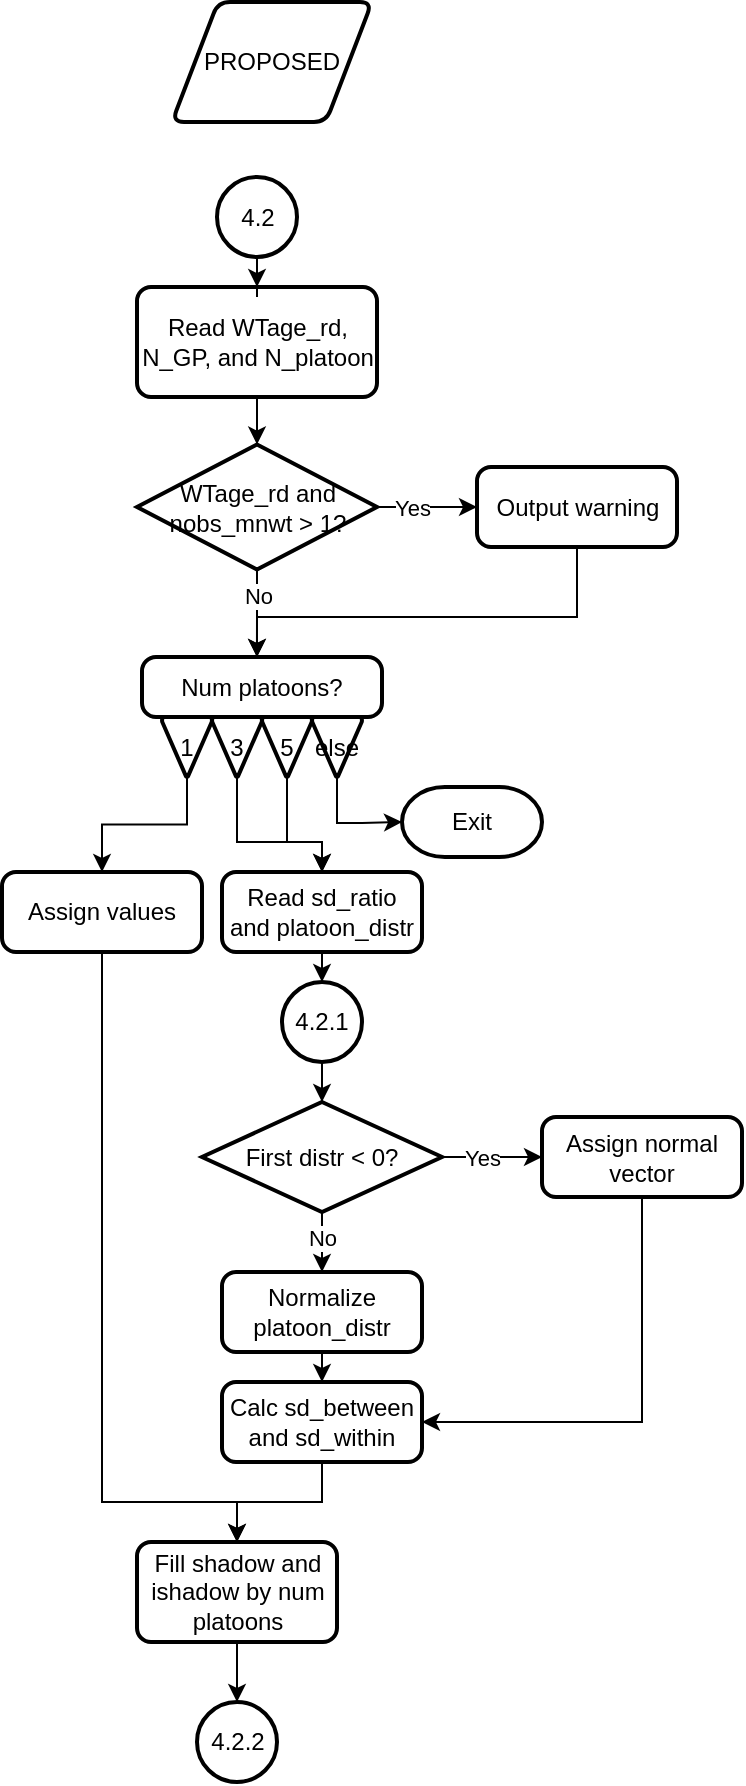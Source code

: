 <mxfile version="13.9.9" type="device"><diagram id="pMQ_ktxbFYmPSP1dJz-g" name="Page-1"><mxGraphModel dx="236" dy="666" grid="1" gridSize="10" guides="1" tooltips="1" connect="1" arrows="1" fold="1" page="1" pageScale="1" pageWidth="850" pageHeight="1100" math="0" shadow="0"><root><mxCell id="0"/><mxCell id="1" parent="0"/><mxCell id="Vbi4pslGeBAqd3L0RzVf-50" value="Exit" style="strokeWidth=2;html=1;shape=mxgraph.flowchart.terminator;whiteSpace=wrap;" parent="1" vertex="1"><mxGeometry x="1150" y="462.5" width="70" height="35" as="geometry"/></mxCell><mxCell id="Vbi4pslGeBAqd3L0RzVf-51" value="" style="group" parent="1" vertex="1" connectable="0"><mxGeometry x="1030" y="397.5" width="110" height="90" as="geometry"/></mxCell><mxCell id="Vbi4pslGeBAqd3L0RzVf-52" value="" style="group" parent="Vbi4pslGeBAqd3L0RzVf-51" vertex="1" connectable="0"><mxGeometry x="-10" width="120" height="80" as="geometry"/></mxCell><mxCell id="Vbi4pslGeBAqd3L0RzVf-53" value="1" style="strokeWidth=2;html=1;shape=mxgraph.flowchart.merge_or_storage;whiteSpace=wrap;" parent="Vbi4pslGeBAqd3L0RzVf-52" vertex="1"><mxGeometry x="10" y="30" width="25" height="30" as="geometry"/></mxCell><mxCell id="Vbi4pslGeBAqd3L0RzVf-54" value="3" style="strokeWidth=2;html=1;shape=mxgraph.flowchart.merge_or_storage;whiteSpace=wrap;" parent="Vbi4pslGeBAqd3L0RzVf-52" vertex="1"><mxGeometry x="35" y="30" width="25" height="30" as="geometry"/></mxCell><mxCell id="Vbi4pslGeBAqd3L0RzVf-55" value="5" style="strokeWidth=2;html=1;shape=mxgraph.flowchart.merge_or_storage;whiteSpace=wrap;" parent="Vbi4pslGeBAqd3L0RzVf-52" vertex="1"><mxGeometry x="60" y="30" width="25" height="30" as="geometry"/></mxCell><mxCell id="Vbi4pslGeBAqd3L0RzVf-56" value="else" style="strokeWidth=2;html=1;shape=mxgraph.flowchart.merge_or_storage;whiteSpace=wrap;" parent="Vbi4pslGeBAqd3L0RzVf-52" vertex="1"><mxGeometry x="85" y="30" width="25" height="30" as="geometry"/></mxCell><mxCell id="Vbi4pslGeBAqd3L0RzVf-57" value="Num platoons?" style="rounded=1;whiteSpace=wrap;html=1;absoluteArcSize=1;arcSize=14;strokeWidth=2;" parent="Vbi4pslGeBAqd3L0RzVf-52" vertex="1"><mxGeometry width="120" height="30" as="geometry"/></mxCell><mxCell id="Vbi4pslGeBAqd3L0RzVf-58" style="edgeStyle=orthogonalEdgeStyle;rounded=0;orthogonalLoop=1;jettySize=auto;html=1;entryX=0.5;entryY=0;entryDx=0;entryDy=0;entryPerimeter=0;" parent="1" source="Vbi4pslGeBAqd3L0RzVf-59" target="Vbi4pslGeBAqd3L0RzVf-60" edge="1"><mxGeometry relative="1" as="geometry"/></mxCell><mxCell id="Vbi4pslGeBAqd3L0RzVf-59" value="Fill shadow and ishadow by num platoons" style="rounded=1;whiteSpace=wrap;html=1;absoluteArcSize=1;arcSize=14;strokeWidth=2;" parent="1" vertex="1"><mxGeometry x="1017.5" y="840" width="100" height="50" as="geometry"/></mxCell><mxCell id="Vbi4pslGeBAqd3L0RzVf-60" value="4.2.2" style="strokeWidth=2;html=1;shape=mxgraph.flowchart.start_2;whiteSpace=wrap;" parent="1" vertex="1"><mxGeometry x="1047.5" y="920" width="40" height="40" as="geometry"/></mxCell><mxCell id="Vbi4pslGeBAqd3L0RzVf-61" style="edgeStyle=orthogonalEdgeStyle;rounded=0;orthogonalLoop=1;jettySize=auto;html=1;" parent="1" source="Vbi4pslGeBAqd3L0RzVf-54" target="Vbi4pslGeBAqd3L0RzVf-65" edge="1"><mxGeometry relative="1" as="geometry"><Array as="points"><mxPoint x="1067" y="490"/><mxPoint x="1110" y="490"/></Array></mxGeometry></mxCell><mxCell id="Vbi4pslGeBAqd3L0RzVf-62" style="edgeStyle=orthogonalEdgeStyle;rounded=0;orthogonalLoop=1;jettySize=auto;html=1;" parent="1" source="Vbi4pslGeBAqd3L0RzVf-55" target="Vbi4pslGeBAqd3L0RzVf-65" edge="1"><mxGeometry relative="1" as="geometry"><Array as="points"><mxPoint x="1093" y="490"/><mxPoint x="1110" y="490"/></Array></mxGeometry></mxCell><mxCell id="Vbi4pslGeBAqd3L0RzVf-63" style="edgeStyle=orthogonalEdgeStyle;rounded=0;orthogonalLoop=1;jettySize=auto;html=1;entryX=0;entryY=0.5;entryDx=0;entryDy=0;entryPerimeter=0;" parent="1" source="Vbi4pslGeBAqd3L0RzVf-56" target="Vbi4pslGeBAqd3L0RzVf-50" edge="1"><mxGeometry relative="1" as="geometry"><Array as="points"><mxPoint x="1118" y="480.5"/><mxPoint x="1130" y="480.5"/></Array></mxGeometry></mxCell><mxCell id="Vbi4pslGeBAqd3L0RzVf-64" style="edgeStyle=orthogonalEdgeStyle;rounded=0;orthogonalLoop=1;jettySize=auto;html=1;" parent="1" source="Vbi4pslGeBAqd3L0RzVf-65" target="Vbi4pslGeBAqd3L0RzVf-78" edge="1"><mxGeometry relative="1" as="geometry"/></mxCell><mxCell id="Vbi4pslGeBAqd3L0RzVf-65" value="Read sd_ratio and platoon_distr" style="rounded=1;whiteSpace=wrap;html=1;absoluteArcSize=1;arcSize=14;strokeWidth=2;" parent="1" vertex="1"><mxGeometry x="1060" y="505" width="100" height="40" as="geometry"/></mxCell><mxCell id="Vbi4pslGeBAqd3L0RzVf-66" style="edgeStyle=orthogonalEdgeStyle;rounded=0;orthogonalLoop=1;jettySize=auto;html=1;entryX=0;entryY=0.5;entryDx=0;entryDy=0;" parent="1" source="Vbi4pslGeBAqd3L0RzVf-70" target="Vbi4pslGeBAqd3L0RzVf-72" edge="1"><mxGeometry relative="1" as="geometry"/></mxCell><mxCell id="Vbi4pslGeBAqd3L0RzVf-67" value="Yes" style="edgeLabel;html=1;align=center;verticalAlign=middle;resizable=0;points=[];" parent="Vbi4pslGeBAqd3L0RzVf-66" vertex="1" connectable="0"><mxGeometry x="0.2" y="3" relative="1" as="geometry"><mxPoint x="-10" y="3" as="offset"/></mxGeometry></mxCell><mxCell id="Vbi4pslGeBAqd3L0RzVf-68" style="edgeStyle=orthogonalEdgeStyle;rounded=0;orthogonalLoop=1;jettySize=auto;html=1;entryX=0.5;entryY=0;entryDx=0;entryDy=0;" parent="1" source="Vbi4pslGeBAqd3L0RzVf-70" target="Vbi4pslGeBAqd3L0RzVf-74" edge="1"><mxGeometry relative="1" as="geometry"/></mxCell><mxCell id="Vbi4pslGeBAqd3L0RzVf-69" value="No" style="edgeLabel;html=1;align=center;verticalAlign=middle;resizable=0;points=[];" parent="Vbi4pslGeBAqd3L0RzVf-68" vertex="1" connectable="0"><mxGeometry x="0.477" relative="1" as="geometry"><mxPoint y="-4.64" as="offset"/></mxGeometry></mxCell><mxCell id="Vbi4pslGeBAqd3L0RzVf-70" value="&lt;span&gt;First distr &amp;lt; 0?&lt;/span&gt;" style="strokeWidth=2;html=1;shape=mxgraph.flowchart.decision;whiteSpace=wrap;" parent="1" vertex="1"><mxGeometry x="1050" y="620" width="120" height="55" as="geometry"/></mxCell><mxCell id="Vbi4pslGeBAqd3L0RzVf-71" style="edgeStyle=orthogonalEdgeStyle;rounded=0;orthogonalLoop=1;jettySize=auto;html=1;" parent="1" source="Vbi4pslGeBAqd3L0RzVf-72" target="Vbi4pslGeBAqd3L0RzVf-76" edge="1"><mxGeometry relative="1" as="geometry"><Array as="points"><mxPoint x="1270" y="780"/></Array><mxPoint x="1190" y="720" as="targetPoint"/></mxGeometry></mxCell><mxCell id="Vbi4pslGeBAqd3L0RzVf-72" value="Assign normal vector" style="rounded=1;whiteSpace=wrap;html=1;absoluteArcSize=1;arcSize=14;strokeWidth=2;" parent="1" vertex="1"><mxGeometry x="1220" y="627.5" width="100" height="40" as="geometry"/></mxCell><mxCell id="Vbi4pslGeBAqd3L0RzVf-73" style="edgeStyle=orthogonalEdgeStyle;rounded=0;orthogonalLoop=1;jettySize=auto;html=1;" parent="1" source="Vbi4pslGeBAqd3L0RzVf-74" target="Vbi4pslGeBAqd3L0RzVf-76" edge="1"><mxGeometry relative="1" as="geometry"/></mxCell><mxCell id="Vbi4pslGeBAqd3L0RzVf-74" value="Normalize platoon_distr" style="rounded=1;whiteSpace=wrap;html=1;absoluteArcSize=1;arcSize=14;strokeWidth=2;" parent="1" vertex="1"><mxGeometry x="1060" y="705" width="100" height="40" as="geometry"/></mxCell><mxCell id="Vbi4pslGeBAqd3L0RzVf-75" style="edgeStyle=orthogonalEdgeStyle;rounded=0;orthogonalLoop=1;jettySize=auto;html=1;" parent="1" source="Vbi4pslGeBAqd3L0RzVf-76" target="Vbi4pslGeBAqd3L0RzVf-59" edge="1"><mxGeometry relative="1" as="geometry"/></mxCell><mxCell id="Vbi4pslGeBAqd3L0RzVf-76" value="Calc sd_between and sd_within" style="rounded=1;whiteSpace=wrap;html=1;absoluteArcSize=1;arcSize=14;strokeWidth=2;" parent="1" vertex="1"><mxGeometry x="1060" y="760" width="100" height="40" as="geometry"/></mxCell><mxCell id="Vbi4pslGeBAqd3L0RzVf-77" style="edgeStyle=orthogonalEdgeStyle;rounded=0;orthogonalLoop=1;jettySize=auto;html=1;" parent="1" source="Vbi4pslGeBAqd3L0RzVf-78" target="Vbi4pslGeBAqd3L0RzVf-70" edge="1"><mxGeometry relative="1" as="geometry"/></mxCell><mxCell id="Vbi4pslGeBAqd3L0RzVf-78" value="4.2.1" style="strokeWidth=2;html=1;shape=mxgraph.flowchart.start_2;whiteSpace=wrap;" parent="1" vertex="1"><mxGeometry x="1090" y="560" width="40" height="40" as="geometry"/></mxCell><mxCell id="Vbi4pslGeBAqd3L0RzVf-79" style="edgeStyle=orthogonalEdgeStyle;rounded=0;orthogonalLoop=1;jettySize=auto;html=1;entryX=0.5;entryY=0;entryDx=0;entryDy=0;entryPerimeter=0;" parent="1" source="Vbi4pslGeBAqd3L0RzVf-80" target="Vbi4pslGeBAqd3L0RzVf-85" edge="1"><mxGeometry relative="1" as="geometry"/></mxCell><mxCell id="Vbi4pslGeBAqd3L0RzVf-80" value="Read WTage_rd, N_GP, and N_platoon" style="rounded=1;whiteSpace=wrap;html=1;absoluteArcSize=1;arcSize=14;strokeWidth=2;" parent="1" vertex="1"><mxGeometry x="1017.5" y="212.5" width="120" height="55" as="geometry"/></mxCell><mxCell id="Vbi4pslGeBAqd3L0RzVf-81" style="edgeStyle=orthogonalEdgeStyle;rounded=0;orthogonalLoop=1;jettySize=auto;html=1;entryX=0;entryY=0.5;entryDx=0;entryDy=0;" parent="1" source="Vbi4pslGeBAqd3L0RzVf-85" target="Vbi4pslGeBAqd3L0RzVf-87" edge="1"><mxGeometry relative="1" as="geometry"/></mxCell><mxCell id="Vbi4pslGeBAqd3L0RzVf-82" value="Yes" style="edgeLabel;html=1;align=center;verticalAlign=middle;resizable=0;points=[];" parent="Vbi4pslGeBAqd3L0RzVf-81" vertex="1" connectable="0"><mxGeometry x="-0.297" relative="1" as="geometry"><mxPoint as="offset"/></mxGeometry></mxCell><mxCell id="Vbi4pslGeBAqd3L0RzVf-83" style="edgeStyle=orthogonalEdgeStyle;rounded=0;orthogonalLoop=1;jettySize=auto;html=1;" parent="1" source="Vbi4pslGeBAqd3L0RzVf-85" edge="1"><mxGeometry relative="1" as="geometry"><mxPoint x="1077.5" y="397.5" as="targetPoint"/></mxGeometry></mxCell><mxCell id="Vbi4pslGeBAqd3L0RzVf-84" value="No" style="edgeLabel;html=1;align=center;verticalAlign=middle;resizable=0;points=[];" parent="Vbi4pslGeBAqd3L0RzVf-83" vertex="1" connectable="0"><mxGeometry x="0.158" y="-6" relative="1" as="geometry"><mxPoint x="6" y="-11.58" as="offset"/></mxGeometry></mxCell><mxCell id="Vbi4pslGeBAqd3L0RzVf-85" value="&lt;span&gt;WTage_rd and nobs_mnwt &amp;gt; 1?&lt;/span&gt;" style="strokeWidth=2;html=1;shape=mxgraph.flowchart.decision;whiteSpace=wrap;" parent="1" vertex="1"><mxGeometry x="1017.5" y="291.25" width="120" height="62.5" as="geometry"/></mxCell><mxCell id="Vbi4pslGeBAqd3L0RzVf-86" style="edgeStyle=orthogonalEdgeStyle;rounded=0;orthogonalLoop=1;jettySize=auto;html=1;" parent="1" source="Vbi4pslGeBAqd3L0RzVf-87" edge="1"><mxGeometry relative="1" as="geometry"><Array as="points"><mxPoint x="1237.5" y="377.5"/><mxPoint x="1077.5" y="377.5"/></Array><mxPoint x="1077.466" y="397.5" as="targetPoint"/></mxGeometry></mxCell><mxCell id="Vbi4pslGeBAqd3L0RzVf-87" value="Output warning" style="rounded=1;whiteSpace=wrap;html=1;absoluteArcSize=1;arcSize=14;strokeWidth=2;" parent="1" vertex="1"><mxGeometry x="1187.5" y="302.5" width="100" height="40" as="geometry"/></mxCell><mxCell id="Vbi4pslGeBAqd3L0RzVf-88" style="edgeStyle=orthogonalEdgeStyle;rounded=0;orthogonalLoop=1;jettySize=auto;html=1;" parent="1" source="Vbi4pslGeBAqd3L0RzVf-89" target="Vbi4pslGeBAqd3L0RzVf-80" edge="1"><mxGeometry relative="1" as="geometry"/></mxCell><mxCell id="Vbi4pslGeBAqd3L0RzVf-89" value="4.2" style="strokeWidth=2;html=1;shape=mxgraph.flowchart.start_2;whiteSpace=wrap;" parent="1" vertex="1"><mxGeometry x="1057.5" y="157.5" width="40" height="40" as="geometry"/></mxCell><mxCell id="Vbi4pslGeBAqd3L0RzVf-91" value="PROPOSED" style="shape=parallelogram;html=1;strokeWidth=2;perimeter=parallelogramPerimeter;whiteSpace=wrap;rounded=1;arcSize=12;size=0.23;" parent="1" vertex="1"><mxGeometry x="1035" y="70" width="100" height="60" as="geometry"/></mxCell><mxCell id="Vbi4pslGeBAqd3L0RzVf-92" style="edgeStyle=orthogonalEdgeStyle;rounded=0;orthogonalLoop=1;jettySize=auto;html=1;" parent="1" source="Vbi4pslGeBAqd3L0RzVf-93" target="Vbi4pslGeBAqd3L0RzVf-59" edge="1"><mxGeometry relative="1" as="geometry"><Array as="points"><mxPoint x="1000.5" y="820"/><mxPoint x="1067.5" y="820"/></Array></mxGeometry></mxCell><mxCell id="Vbi4pslGeBAqd3L0RzVf-93" value="Assign values" style="rounded=1;whiteSpace=wrap;html=1;absoluteArcSize=1;arcSize=14;strokeWidth=2;" parent="1" vertex="1"><mxGeometry x="950" y="505" width="100" height="40" as="geometry"/></mxCell><mxCell id="Vbi4pslGeBAqd3L0RzVf-94" style="edgeStyle=orthogonalEdgeStyle;rounded=0;orthogonalLoop=1;jettySize=auto;html=1;entryX=0.5;entryY=0;entryDx=0;entryDy=0;" parent="1" source="Vbi4pslGeBAqd3L0RzVf-53" target="Vbi4pslGeBAqd3L0RzVf-93" edge="1"><mxGeometry relative="1" as="geometry"/></mxCell></root></mxGraphModel></diagram></mxfile>